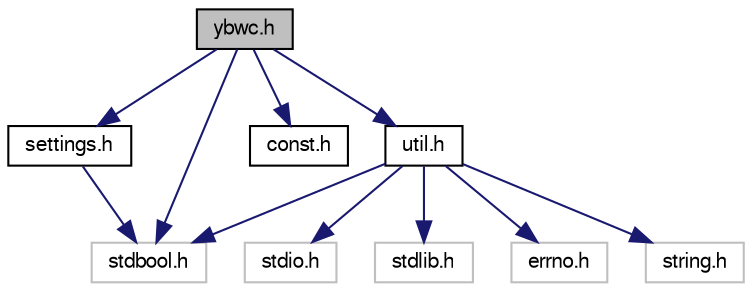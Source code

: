 digraph "ybwc.h"
{
 // LATEX_PDF_SIZE
  bgcolor="transparent";
  edge [fontname="FreeSans",fontsize="10",labelfontname="FreeSans",labelfontsize="10"];
  node [fontname="FreeSans",fontsize="10",shape=record];
  Node1 [label="ybwc.h",height=0.2,width=0.4,color="black", fillcolor="grey75", style="filled", fontcolor="black",tooltip="Parallel search header."];
  Node1 -> Node2 [color="midnightblue",fontsize="10",style="solid",fontname="FreeSans"];
  Node2 [label="util.h",height=0.2,width=0.4,color="black",URL="$util_8h.html",tooltip="Miscellaneous utilities header."];
  Node2 -> Node3 [color="midnightblue",fontsize="10",style="solid",fontname="FreeSans"];
  Node3 [label="stdio.h",height=0.2,width=0.4,color="grey75",tooltip=" "];
  Node2 -> Node4 [color="midnightblue",fontsize="10",style="solid",fontname="FreeSans"];
  Node4 [label="stdbool.h",height=0.2,width=0.4,color="grey75",tooltip=" "];
  Node2 -> Node5 [color="midnightblue",fontsize="10",style="solid",fontname="FreeSans"];
  Node5 [label="stdlib.h",height=0.2,width=0.4,color="grey75",tooltip=" "];
  Node2 -> Node6 [color="midnightblue",fontsize="10",style="solid",fontname="FreeSans"];
  Node6 [label="errno.h",height=0.2,width=0.4,color="grey75",tooltip=" "];
  Node2 -> Node7 [color="midnightblue",fontsize="10",style="solid",fontname="FreeSans"];
  Node7 [label="string.h",height=0.2,width=0.4,color="grey75",tooltip=" "];
  Node1 -> Node8 [color="midnightblue",fontsize="10",style="solid",fontname="FreeSans"];
  Node8 [label="const.h",height=0.2,width=0.4,color="black",URL="$const_8h.html",tooltip=" "];
  Node1 -> Node9 [color="midnightblue",fontsize="10",style="solid",fontname="FreeSans"];
  Node9 [label="settings.h",height=0.2,width=0.4,color="black",URL="$settings_8h.html",tooltip=" "];
  Node9 -> Node4 [color="midnightblue",fontsize="10",style="solid",fontname="FreeSans"];
  Node1 -> Node4 [color="midnightblue",fontsize="10",style="solid",fontname="FreeSans"];
}
